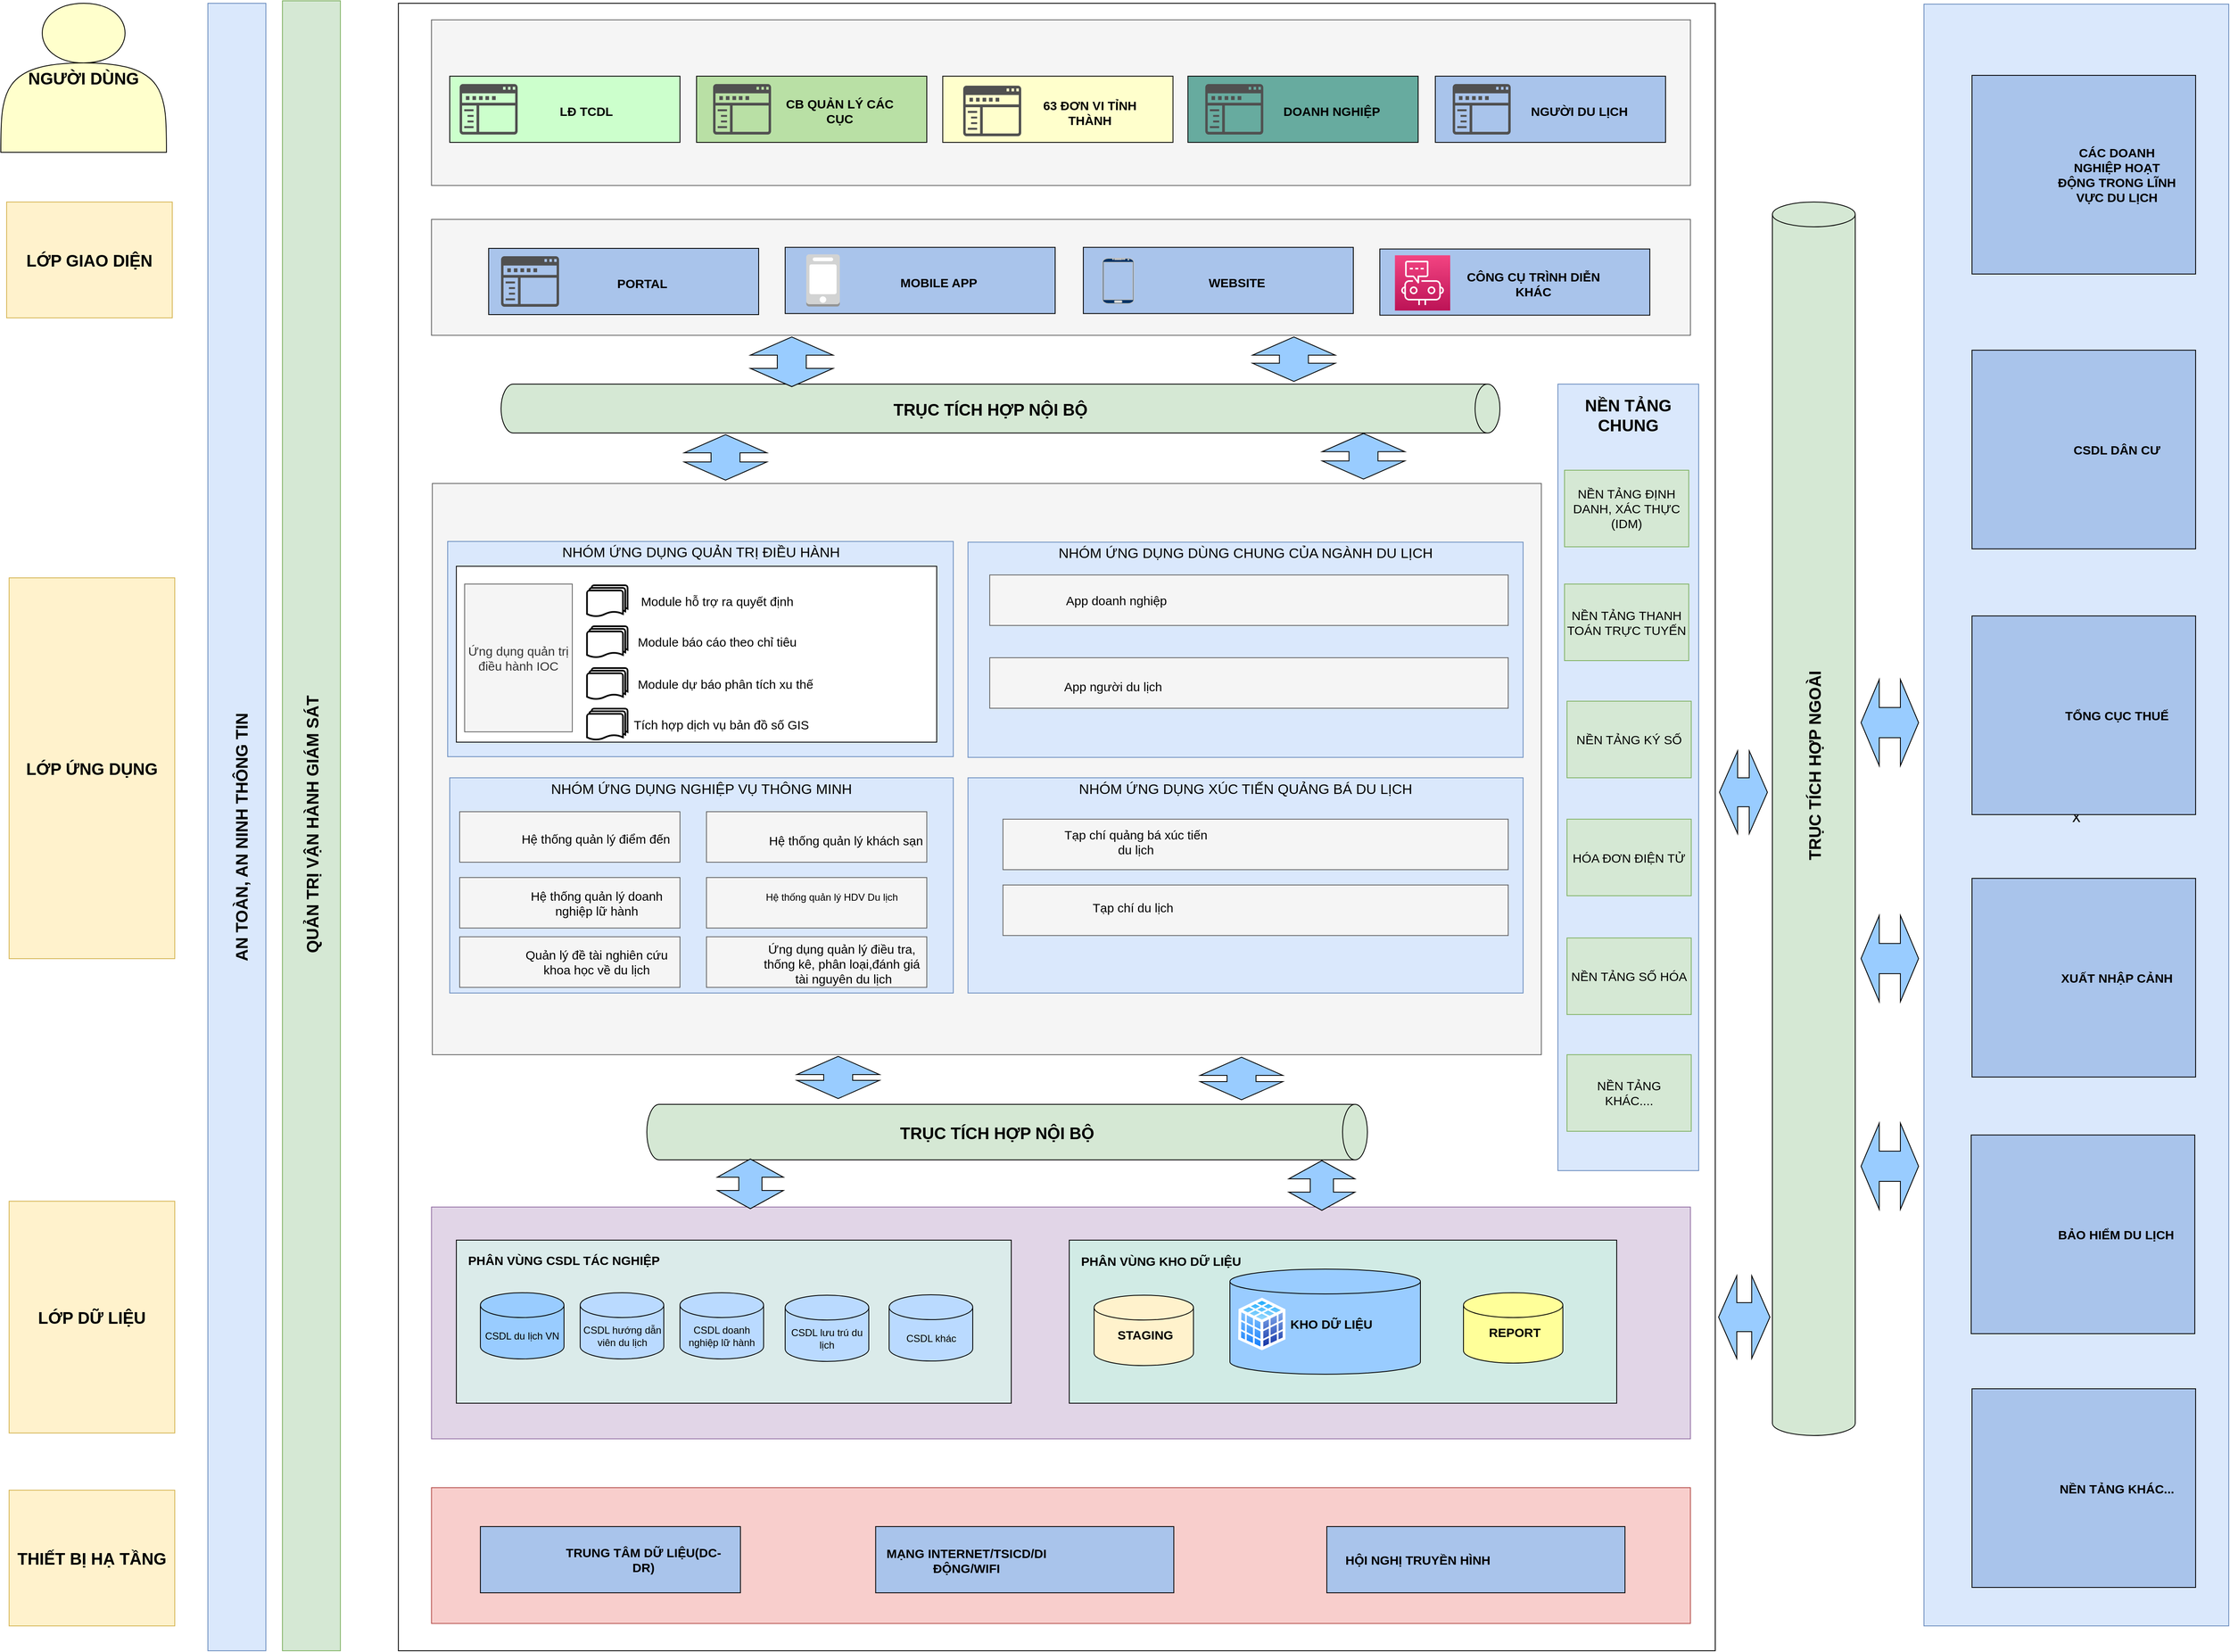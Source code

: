 <mxfile version="20.0.1" type="github">
  <diagram id="ZFM-qC4R8ZPciTshkOly" name="Page-1">
    <mxGraphModel dx="1930" dy="2180" grid="1" gridSize="10" guides="1" tooltips="1" connect="1" arrows="1" fold="1" page="1" pageScale="1" pageWidth="850" pageHeight="1100" math="0" shadow="0">
      <root>
        <mxCell id="0" />
        <mxCell id="1" parent="0" />
        <mxCell id="pVwDu6yBrwNiej8qQjBI-161" value="" style="rounded=0;whiteSpace=wrap;html=1;fillColor=none;strokeColor=#000000;" vertex="1" parent="1">
          <mxGeometry x="510" y="-640" width="1590" height="1990" as="geometry" />
        </mxCell>
        <mxCell id="pVwDu6yBrwNiej8qQjBI-162" value="" style="rounded=0;whiteSpace=wrap;html=1;fontSize=19;fillColor=#e1d5e7;strokeColor=#9673a6;" vertex="1" parent="1">
          <mxGeometry x="550" y="814" width="1520" height="280" as="geometry" />
        </mxCell>
        <mxCell id="pVwDu6yBrwNiej8qQjBI-163" value="" style="rounded=0;whiteSpace=wrap;html=1;fontSize=19;fontColor=#333333;fillColor=#f5f5f5;strokeColor=#666666;" vertex="1" parent="1">
          <mxGeometry x="551" y="-60" width="1339" height="690" as="geometry" />
        </mxCell>
        <mxCell id="pVwDu6yBrwNiej8qQjBI-164" value="&lt;b&gt;&lt;font style=&quot;font-size: 20px&quot;&gt;THIẾT BỊ HẠ TẦNG&lt;/font&gt;&lt;/b&gt;" style="rounded=0;whiteSpace=wrap;html=1;fillColor=#fff2cc;strokeColor=#d6b656;" vertex="1" parent="1">
          <mxGeometry x="40" y="1156" width="200" height="164" as="geometry" />
        </mxCell>
        <mxCell id="pVwDu6yBrwNiej8qQjBI-165" value="" style="rounded=0;whiteSpace=wrap;html=1;fontSize=19;fillColor=#f8cecc;strokeColor=#b85450;" vertex="1" parent="1">
          <mxGeometry x="550" y="1153" width="1520" height="164" as="geometry" />
        </mxCell>
        <mxCell id="pVwDu6yBrwNiej8qQjBI-166" value="" style="rounded=0;whiteSpace=wrap;html=1;fontSize=15;fontColor=#000000;fillColor=#A9C4EB;" vertex="1" parent="1">
          <mxGeometry x="609" y="1200" width="314" height="80" as="geometry" />
        </mxCell>
        <mxCell id="pVwDu6yBrwNiej8qQjBI-167" value="&lt;b&gt;TRUNG TÂM DỮ LIỆU(DC-DR)&lt;/b&gt;" style="text;html=1;strokeColor=none;fillColor=none;align=center;verticalAlign=middle;whiteSpace=wrap;rounded=0;fontSize=15;fontColor=#000000;" vertex="1" parent="1">
          <mxGeometry x="699" y="1225" width="214" height="30" as="geometry" />
        </mxCell>
        <mxCell id="pVwDu6yBrwNiej8qQjBI-168" value="" style="rounded=0;whiteSpace=wrap;html=1;fontSize=15;fontColor=#000000;fillColor=#A9C4EB;" vertex="1" parent="1">
          <mxGeometry x="1086.26" y="1200" width="360" height="80" as="geometry" />
        </mxCell>
        <mxCell id="pVwDu6yBrwNiej8qQjBI-169" value="&lt;b&gt;MẠNG INTERNET/TSICD/DI ĐỘNG/WIFI&lt;/b&gt;" style="text;html=1;strokeColor=none;fillColor=none;align=center;verticalAlign=middle;whiteSpace=wrap;rounded=0;fontSize=15;fontColor=#000000;" vertex="1" parent="1">
          <mxGeometry x="1096.26" y="1226" width="200" height="30" as="geometry" />
        </mxCell>
        <mxCell id="pVwDu6yBrwNiej8qQjBI-170" value="" style="shape=image;verticalLabelPosition=bottom;labelBackgroundColor=default;verticalAlign=top;aspect=fixed;imageAspect=0;image=https://icon-library.com/images/datacenter-icon/datacenter-icon-24.jpg;" vertex="1" parent="1">
          <mxGeometry x="622.26" y="1204.25" width="71.5" height="71.5" as="geometry" />
        </mxCell>
        <mxCell id="pVwDu6yBrwNiej8qQjBI-171" value="" style="rounded=0;whiteSpace=wrap;html=1;fontSize=15;fontColor=#000000;fillColor=#A9C4EB;" vertex="1" parent="1">
          <mxGeometry x="1631" y="1200" width="360" height="80" as="geometry" />
        </mxCell>
        <mxCell id="pVwDu6yBrwNiej8qQjBI-172" value="&lt;b&gt;HỘI NGHỊ TRUYỀN HÌNH&lt;/b&gt;" style="text;html=1;strokeColor=none;fillColor=none;align=center;verticalAlign=middle;whiteSpace=wrap;rounded=0;fontSize=15;fontColor=#000000;" vertex="1" parent="1">
          <mxGeometry x="1641" y="1225" width="200" height="30" as="geometry" />
        </mxCell>
        <mxCell id="pVwDu6yBrwNiej8qQjBI-173" value="" style="shape=image;verticalLabelPosition=bottom;labelBackgroundColor=default;verticalAlign=top;aspect=fixed;imageAspect=0;image=https://cdn.iconscout.com/icon/free/png-256/wifi-router-123-1120579.png;" vertex="1" parent="1">
          <mxGeometry x="1891" y="1203.5" width="73" height="73" as="geometry" />
        </mxCell>
        <mxCell id="pVwDu6yBrwNiej8qQjBI-174" value="" style="shape=image;verticalLabelPosition=bottom;labelBackgroundColor=default;verticalAlign=top;aspect=fixed;imageAspect=0;image=https://cdn-icons-png.flaticon.com/512/3485/3485646.png;" vertex="1" parent="1">
          <mxGeometry x="1358.26" y="1214.75" width="55.5" height="55.5" as="geometry" />
        </mxCell>
        <mxCell id="pVwDu6yBrwNiej8qQjBI-175" value="&lt;font style=&quot;font-size: 20px&quot;&gt;&lt;b&gt;LỚP DỮ LIỆU&lt;/b&gt;&lt;/font&gt;" style="rounded=0;whiteSpace=wrap;html=1;fillColor=#fff2cc;strokeColor=#d6b656;" vertex="1" parent="1">
          <mxGeometry x="40" y="807" width="200" height="280" as="geometry" />
        </mxCell>
        <mxCell id="pVwDu6yBrwNiej8qQjBI-176" value="" style="rounded=0;whiteSpace=wrap;html=1;fontSize=15;fontColor=#000000;fillColor=#DBEBEA;" vertex="1" parent="1">
          <mxGeometry x="580" y="854" width="670" height="197" as="geometry" />
        </mxCell>
        <mxCell id="pVwDu6yBrwNiej8qQjBI-177" value="&lt;b&gt;PHÂN VÙNG CSDL TÁC NGHIỆP&lt;br&gt;&lt;/b&gt;" style="text;html=1;strokeColor=none;fillColor=none;align=center;verticalAlign=middle;whiteSpace=wrap;rounded=0;fontSize=15;fontColor=#000000;" vertex="1" parent="1">
          <mxGeometry x="590" y="863" width="240" height="30" as="geometry" />
        </mxCell>
        <mxCell id="pVwDu6yBrwNiej8qQjBI-178" value="x" style="rounded=0;whiteSpace=wrap;html=1;fontSize=20;fillColor=#dae8fc;strokeColor=#6c8ebf;" vertex="1" parent="1">
          <mxGeometry x="2352" y="-639" width="368" height="1959" as="geometry" />
        </mxCell>
        <mxCell id="pVwDu6yBrwNiej8qQjBI-179" value="&lt;font style=&quot;font-size: 20px&quot;&gt;&lt;b&gt;LỚP ỨNG DỤNG&lt;br&gt;&lt;/b&gt;&lt;/font&gt;" style="rounded=0;whiteSpace=wrap;html=1;fillColor=#fff2cc;strokeColor=#d6b656;" vertex="1" parent="1">
          <mxGeometry x="40" y="54" width="200" height="460" as="geometry" />
        </mxCell>
        <mxCell id="pVwDu6yBrwNiej8qQjBI-180" value="&lt;p style=&quot;margin: 4px 0px 0px ; text-align: center ; font-size: 17px&quot;&gt;NHÓM ỨNG DỤNG QUẢN TRỊ ĐIỀU HÀNH&lt;/p&gt;" style="verticalAlign=top;align=left;overflow=fill;fontSize=12;fontFamily=Helvetica;html=1;fillColor=#dae8fc;strokeColor=#6c8ebf;" vertex="1" parent="1">
          <mxGeometry x="569.5" y="10" width="610.5" height="260" as="geometry" />
        </mxCell>
        <mxCell id="pVwDu6yBrwNiej8qQjBI-181" value="" style="rounded=0;whiteSpace=wrap;html=1;fontSize=19;fontColor=#333333;fillColor=#f5f5f5;strokeColor=#666666;" vertex="1" parent="1">
          <mxGeometry x="550" y="-379" width="1520" height="140" as="geometry" />
        </mxCell>
        <mxCell id="pVwDu6yBrwNiej8qQjBI-182" value="&lt;font style=&quot;font-size: 20px&quot;&gt;&lt;b&gt;LỚP GIAO DIỆN&lt;br&gt;&lt;/b&gt;&lt;/font&gt;" style="rounded=0;whiteSpace=wrap;html=1;fillColor=#fff2cc;strokeColor=#d6b656;" vertex="1" parent="1">
          <mxGeometry x="37" y="-400" width="200" height="140" as="geometry" />
        </mxCell>
        <mxCell id="pVwDu6yBrwNiej8qQjBI-183" value="" style="rounded=0;whiteSpace=wrap;html=1;fontSize=15;fontColor=#000000;fillColor=#A9C4EB;" vertex="1" parent="1">
          <mxGeometry x="619" y="-344" width="326" height="80" as="geometry" />
        </mxCell>
        <mxCell id="pVwDu6yBrwNiej8qQjBI-184" value="PORTAL" style="text;html=1;strokeColor=none;fillColor=none;align=center;verticalAlign=middle;whiteSpace=wrap;rounded=0;fontSize=15;fontColor=#000000;fontStyle=1" vertex="1" parent="1">
          <mxGeometry x="704" y="-317" width="201" height="30" as="geometry" />
        </mxCell>
        <mxCell id="pVwDu6yBrwNiej8qQjBI-185" style="edgeStyle=orthogonalEdgeStyle;rounded=0;orthogonalLoop=1;jettySize=auto;html=1;exitX=0.75;exitY=1;exitDx=0;exitDy=0;entryX=0.7;entryY=0.808;entryDx=0;entryDy=0;entryPerimeter=0;fontSize=20;" edge="1" parent="1">
          <mxGeometry relative="1" as="geometry">
            <mxPoint x="1600.02" y="-288.25" as="sourcePoint" />
            <mxPoint x="1589.97" y="-294.01" as="targetPoint" />
          </mxGeometry>
        </mxCell>
        <mxCell id="pVwDu6yBrwNiej8qQjBI-186" value="" style="rounded=0;whiteSpace=wrap;html=1;fontSize=15;fontColor=#000000;fillColor=#A9C4EB;" vertex="1" parent="1">
          <mxGeometry x="977" y="-345.25" width="326" height="80" as="geometry" />
        </mxCell>
        <mxCell id="pVwDu6yBrwNiej8qQjBI-187" value="MOBILE APP" style="text;html=1;strokeColor=none;fillColor=none;align=center;verticalAlign=middle;whiteSpace=wrap;rounded=0;fontSize=15;fontColor=#000000;fontStyle=1" vertex="1" parent="1">
          <mxGeometry x="1062" y="-318.25" width="201" height="30" as="geometry" />
        </mxCell>
        <mxCell id="pVwDu6yBrwNiej8qQjBI-188" value="" style="rounded=0;whiteSpace=wrap;html=1;fontSize=15;fontColor=#000000;fillColor=#A9C4EB;" vertex="1" parent="1">
          <mxGeometry x="1337" y="-345.25" width="326" height="80" as="geometry" />
        </mxCell>
        <mxCell id="pVwDu6yBrwNiej8qQjBI-189" value="WEBSITE" style="text;html=1;strokeColor=none;fillColor=none;align=center;verticalAlign=middle;whiteSpace=wrap;rounded=0;fontSize=15;fontColor=#000000;fontStyle=1" vertex="1" parent="1">
          <mxGeometry x="1422" y="-318.25" width="201" height="30" as="geometry" />
        </mxCell>
        <mxCell id="pVwDu6yBrwNiej8qQjBI-190" value="" style="rounded=0;whiteSpace=wrap;html=1;fontSize=15;fontColor=#000000;fillColor=#A9C4EB;" vertex="1" parent="1">
          <mxGeometry x="1695" y="-343.25" width="326" height="80" as="geometry" />
        </mxCell>
        <mxCell id="pVwDu6yBrwNiej8qQjBI-191" value="CÔNG CỤ TRÌNH DIỄN KHÁC" style="text;html=1;strokeColor=none;fillColor=none;align=center;verticalAlign=middle;whiteSpace=wrap;rounded=0;fontSize=15;fontColor=#000000;fontStyle=1" vertex="1" parent="1">
          <mxGeometry x="1780" y="-316.25" width="201" height="30" as="geometry" />
        </mxCell>
        <mxCell id="pVwDu6yBrwNiej8qQjBI-192" value="" style="outlineConnect=0;dashed=0;verticalLabelPosition=bottom;verticalAlign=top;align=center;html=1;shape=mxgraph.aws3.mobile_client;fillColor=#D2D3D3;gradientColor=none;fontSize=20;" vertex="1" parent="1">
          <mxGeometry x="1002.5" y="-336.75" width="40.5" height="63" as="geometry" />
        </mxCell>
        <mxCell id="pVwDu6yBrwNiej8qQjBI-193" value="" style="verticalLabelPosition=bottom;verticalAlign=top;html=1;shadow=0;dashed=0;strokeWidth=1;shape=mxgraph.android.phone2;strokeColor=#c0c0c0;fontSize=20;fillColor=#003366;" vertex="1" parent="1">
          <mxGeometry x="1360.27" y="-332" width="37.73" height="54.75" as="geometry" />
        </mxCell>
        <mxCell id="pVwDu6yBrwNiej8qQjBI-194" value="" style="sketch=0;points=[[0,0,0],[0.25,0,0],[0.5,0,0],[0.75,0,0],[1,0,0],[0,1,0],[0.25,1,0],[0.5,1,0],[0.75,1,0],[1,1,0],[0,0.25,0],[0,0.5,0],[0,0.75,0],[1,0.25,0],[1,0.5,0],[1,0.75,0]];points=[[0,0,0],[0.25,0,0],[0.5,0,0],[0.75,0,0],[1,0,0],[0,1,0],[0.25,1,0],[0.5,1,0],[0.75,1,0],[1,1,0],[0,0.25,0],[0,0.5,0],[0,0.75,0],[1,0.25,0],[1,0.5,0],[1,0.75,0]];outlineConnect=0;fontColor=#232F3E;gradientColor=#F34482;gradientDirection=north;fillColor=#BC1356;strokeColor=#ffffff;dashed=0;verticalLabelPosition=bottom;verticalAlign=top;align=center;html=1;fontSize=12;fontStyle=0;aspect=fixed;shape=mxgraph.aws4.resourceIcon;resIcon=mxgraph.aws4.chatbot;" vertex="1" parent="1">
          <mxGeometry x="1713.25" y="-335.62" width="66.75" height="66.75" as="geometry" />
        </mxCell>
        <mxCell id="pVwDu6yBrwNiej8qQjBI-195" value="" style="sketch=0;pointerEvents=1;shadow=0;dashed=0;html=1;strokeColor=none;labelPosition=center;verticalLabelPosition=bottom;verticalAlign=top;align=center;fillColor=#505050;shape=mxgraph.mscae.intune.company_portal;fontSize=20;" vertex="1" parent="1">
          <mxGeometry x="634" y="-334.5" width="70" height="61" as="geometry" />
        </mxCell>
        <mxCell id="pVwDu6yBrwNiej8qQjBI-196" value="" style="rounded=0;whiteSpace=wrap;html=1;fontSize=19;fontColor=#333333;fillColor=#f5f5f5;strokeColor=#666666;" vertex="1" parent="1">
          <mxGeometry x="550" y="-620" width="1520" height="200" as="geometry" />
        </mxCell>
        <mxCell id="pVwDu6yBrwNiej8qQjBI-197" value="&lt;b style=&quot;font-size: 20px&quot;&gt;&lt;font style=&quot;font-size: 20px&quot;&gt;NGƯỜI DÙNG&lt;/font&gt;&lt;font style=&quot;font-size: 20px&quot;&gt;&lt;br&gt;&lt;/font&gt;&lt;/b&gt;" style="shape=actor;whiteSpace=wrap;html=1;fontFamily=Helvetica;fontSize=12;fontColor=default;align=center;strokeColor=default;fillColor=#FFFFCC;" vertex="1" parent="1">
          <mxGeometry x="30" y="-640" width="200" height="180" as="geometry" />
        </mxCell>
        <mxCell id="pVwDu6yBrwNiej8qQjBI-198" value="" style="rounded=0;whiteSpace=wrap;html=1;fontSize=15;fontColor=#000000;fillColor=#CCFFCC;" vertex="1" parent="1">
          <mxGeometry x="572" y="-552" width="278" height="80" as="geometry" />
        </mxCell>
        <mxCell id="pVwDu6yBrwNiej8qQjBI-199" value="" style="rounded=0;whiteSpace=wrap;html=1;fontSize=15;fontColor=#000000;fillColor=#B9E0A5;" vertex="1" parent="1">
          <mxGeometry x="870" y="-552" width="278" height="80" as="geometry" />
        </mxCell>
        <mxCell id="pVwDu6yBrwNiej8qQjBI-200" value="" style="rounded=0;whiteSpace=wrap;html=1;fontSize=15;fontColor=#000000;fillColor=#FFFFCC;" vertex="1" parent="1">
          <mxGeometry x="1167.27" y="-552" width="278" height="80" as="geometry" />
        </mxCell>
        <mxCell id="pVwDu6yBrwNiej8qQjBI-201" value="" style="rounded=0;whiteSpace=wrap;html=1;fontSize=15;fontColor=#000000;fillColor=#67AB9F;" vertex="1" parent="1">
          <mxGeometry x="1463.27" y="-552" width="278" height="80" as="geometry" />
        </mxCell>
        <mxCell id="pVwDu6yBrwNiej8qQjBI-202" value="" style="rounded=0;whiteSpace=wrap;html=1;fontSize=15;fontColor=#000000;fillColor=#A9C4EB;" vertex="1" parent="1">
          <mxGeometry x="1762" y="-552" width="278" height="80" as="geometry" />
        </mxCell>
        <mxCell id="pVwDu6yBrwNiej8qQjBI-203" value="LĐ TCDL" style="text;html=1;strokeColor=none;fillColor=none;align=center;verticalAlign=middle;whiteSpace=wrap;rounded=0;fontSize=15;fontColor=#000000;fontStyle=1" vertex="1" parent="1">
          <mxGeometry x="654" y="-525" width="166" height="30" as="geometry" />
        </mxCell>
        <mxCell id="pVwDu6yBrwNiej8qQjBI-204" value="" style="sketch=0;pointerEvents=1;shadow=0;dashed=0;html=1;strokeColor=none;labelPosition=center;verticalLabelPosition=bottom;verticalAlign=top;align=center;fillColor=#505050;shape=mxgraph.mscae.intune.company_portal;fontSize=20;" vertex="1" parent="1">
          <mxGeometry x="584" y="-542.5" width="70" height="61" as="geometry" />
        </mxCell>
        <mxCell id="pVwDu6yBrwNiej8qQjBI-205" value="CB QUẢN LÝ CÁC CỤC" style="text;html=1;strokeColor=none;fillColor=none;align=center;verticalAlign=middle;whiteSpace=wrap;rounded=0;fontSize=15;fontColor=#000000;fontStyle=1" vertex="1" parent="1">
          <mxGeometry x="960" y="-525" width="166" height="30" as="geometry" />
        </mxCell>
        <mxCell id="pVwDu6yBrwNiej8qQjBI-206" value="" style="sketch=0;pointerEvents=1;shadow=0;dashed=0;html=1;strokeColor=none;labelPosition=center;verticalLabelPosition=bottom;verticalAlign=top;align=center;fillColor=#505050;shape=mxgraph.mscae.intune.company_portal;fontSize=20;" vertex="1" parent="1">
          <mxGeometry x="890" y="-542.5" width="70" height="61" as="geometry" />
        </mxCell>
        <mxCell id="pVwDu6yBrwNiej8qQjBI-207" value="63 ĐƠN VI TỈNH THÀNH" style="text;html=1;strokeColor=none;fillColor=none;align=center;verticalAlign=middle;whiteSpace=wrap;rounded=0;fontSize=15;fontColor=#000000;fontStyle=1" vertex="1" parent="1">
          <mxGeometry x="1262" y="-523" width="166" height="30" as="geometry" />
        </mxCell>
        <mxCell id="pVwDu6yBrwNiej8qQjBI-208" value="" style="sketch=0;pointerEvents=1;shadow=0;dashed=0;html=1;strokeColor=none;labelPosition=center;verticalLabelPosition=bottom;verticalAlign=top;align=center;fillColor=#505050;shape=mxgraph.mscae.intune.company_portal;fontSize=20;" vertex="1" parent="1">
          <mxGeometry x="1192" y="-540.5" width="70" height="61" as="geometry" />
        </mxCell>
        <mxCell id="pVwDu6yBrwNiej8qQjBI-209" value="DOANH NGHIỆP" style="text;html=1;strokeColor=none;fillColor=none;align=center;verticalAlign=middle;whiteSpace=wrap;rounded=0;fontSize=15;fontColor=#000000;fontStyle=1" vertex="1" parent="1">
          <mxGeometry x="1554.27" y="-525" width="166" height="30" as="geometry" />
        </mxCell>
        <mxCell id="pVwDu6yBrwNiej8qQjBI-210" value="" style="sketch=0;pointerEvents=1;shadow=0;dashed=0;html=1;strokeColor=none;labelPosition=center;verticalLabelPosition=bottom;verticalAlign=top;align=center;fillColor=#505050;shape=mxgraph.mscae.intune.company_portal;fontSize=20;" vertex="1" parent="1">
          <mxGeometry x="1484.27" y="-542.5" width="70" height="61" as="geometry" />
        </mxCell>
        <mxCell id="pVwDu6yBrwNiej8qQjBI-211" value="NGƯỜI DU LỊCH" style="text;html=1;strokeColor=none;fillColor=none;align=center;verticalAlign=middle;whiteSpace=wrap;rounded=0;fontSize=15;fontColor=#000000;fontStyle=1" vertex="1" parent="1">
          <mxGeometry x="1853" y="-525" width="166" height="30" as="geometry" />
        </mxCell>
        <mxCell id="pVwDu6yBrwNiej8qQjBI-212" value="" style="sketch=0;pointerEvents=1;shadow=0;dashed=0;html=1;strokeColor=none;labelPosition=center;verticalLabelPosition=bottom;verticalAlign=top;align=center;fillColor=#505050;shape=mxgraph.mscae.intune.company_portal;fontSize=20;" vertex="1" parent="1">
          <mxGeometry x="1783" y="-542.5" width="70" height="61" as="geometry" />
        </mxCell>
        <mxCell id="pVwDu6yBrwNiej8qQjBI-213" value="" style="shape=cylinder3;whiteSpace=wrap;html=1;boundedLbl=1;backgroundOutline=1;size=15;fontSize=20;fillColor=#D5E8D4;" vertex="1" parent="1">
          <mxGeometry x="2169" y="-400" width="100" height="1490" as="geometry" />
        </mxCell>
        <mxCell id="pVwDu6yBrwNiej8qQjBI-214" value="TRỤC TÍCH HỢP NGOÀI" style="text;html=1;strokeColor=none;fillColor=none;align=center;verticalAlign=middle;whiteSpace=wrap;rounded=0;fontSize=20;rotation=-90;fontStyle=1" vertex="1" parent="1">
          <mxGeometry x="1869" y="265.5" width="700" height="30" as="geometry" />
        </mxCell>
        <mxCell id="pVwDu6yBrwNiej8qQjBI-215" value="" style="rounded=0;whiteSpace=wrap;html=1;fontSize=15;fontColor=#000000;fillColor=#A9C4EB;" vertex="1" parent="1">
          <mxGeometry x="2410" y="-553" width="270" height="240" as="geometry" />
        </mxCell>
        <mxCell id="pVwDu6yBrwNiej8qQjBI-216" value="" style="shape=image;verticalLabelPosition=bottom;labelBackgroundColor=default;verticalAlign=top;aspect=fixed;imageAspect=0;image=https://www.pngkey.com/png/full/231-2317122_delete-database-icon-database.png;" vertex="1" parent="1">
          <mxGeometry x="2440" y="-458" width="56.53" height="50" as="geometry" />
        </mxCell>
        <mxCell id="pVwDu6yBrwNiej8qQjBI-217" value="CÁC DOANH NGHIỆP HOẠT ĐỘNG TRONG LĨNH VỰC DU LỊCH" style="text;html=1;strokeColor=none;fillColor=none;align=center;verticalAlign=middle;whiteSpace=wrap;rounded=0;fontSize=15;fontColor=#000000;fontStyle=1" vertex="1" parent="1">
          <mxGeometry x="2510" y="-553" width="150" height="240" as="geometry" />
        </mxCell>
        <mxCell id="pVwDu6yBrwNiej8qQjBI-218" value="" style="rounded=0;whiteSpace=wrap;html=1;fontSize=15;fontColor=#000000;fillColor=#A9C4EB;" vertex="1" parent="1">
          <mxGeometry x="2410" y="-221" width="270" height="240" as="geometry" />
        </mxCell>
        <mxCell id="pVwDu6yBrwNiej8qQjBI-219" value="" style="shape=image;verticalLabelPosition=bottom;labelBackgroundColor=default;verticalAlign=top;aspect=fixed;imageAspect=0;image=https://www.pngkey.com/png/full/231-2317122_delete-database-icon-database.png;" vertex="1" parent="1">
          <mxGeometry x="2440" y="-126" width="56.53" height="50" as="geometry" />
        </mxCell>
        <mxCell id="pVwDu6yBrwNiej8qQjBI-220" value="CSDL DÂN CƯ" style="text;html=1;strokeColor=none;fillColor=none;align=center;verticalAlign=middle;whiteSpace=wrap;rounded=0;fontSize=15;fontColor=#000000;fontStyle=1" vertex="1" parent="1">
          <mxGeometry x="2510" y="-221" width="150" height="240" as="geometry" />
        </mxCell>
        <mxCell id="pVwDu6yBrwNiej8qQjBI-221" value="" style="rounded=0;whiteSpace=wrap;html=1;fontSize=15;fontColor=#000000;fillColor=#A9C4EB;" vertex="1" parent="1">
          <mxGeometry x="2410" y="100" width="270" height="240" as="geometry" />
        </mxCell>
        <mxCell id="pVwDu6yBrwNiej8qQjBI-222" value="" style="shape=image;verticalLabelPosition=bottom;labelBackgroundColor=default;verticalAlign=top;aspect=fixed;imageAspect=0;image=https://www.pngkey.com/png/full/231-2317122_delete-database-icon-database.png;" vertex="1" parent="1">
          <mxGeometry x="2440" y="195" width="56.53" height="50" as="geometry" />
        </mxCell>
        <mxCell id="pVwDu6yBrwNiej8qQjBI-223" value="TỔNG CỤC THUẾ" style="text;html=1;strokeColor=none;fillColor=none;align=center;verticalAlign=middle;whiteSpace=wrap;rounded=0;fontSize=15;fontColor=#000000;fontStyle=1" vertex="1" parent="1">
          <mxGeometry x="2510" y="100" width="150" height="240" as="geometry" />
        </mxCell>
        <mxCell id="pVwDu6yBrwNiej8qQjBI-224" value="" style="rounded=0;whiteSpace=wrap;html=1;fontSize=15;fontColor=#000000;fillColor=#A9C4EB;" vertex="1" parent="1">
          <mxGeometry x="2410" y="417" width="270" height="240" as="geometry" />
        </mxCell>
        <mxCell id="pVwDu6yBrwNiej8qQjBI-225" value="" style="shape=image;verticalLabelPosition=bottom;labelBackgroundColor=default;verticalAlign=top;aspect=fixed;imageAspect=0;image=https://www.pngkey.com/png/full/231-2317122_delete-database-icon-database.png;" vertex="1" parent="1">
          <mxGeometry x="2440" y="512" width="56.53" height="50" as="geometry" />
        </mxCell>
        <mxCell id="pVwDu6yBrwNiej8qQjBI-226" value="XUẤT NHẬP CẢNH" style="text;html=1;strokeColor=none;fillColor=none;align=center;verticalAlign=middle;whiteSpace=wrap;rounded=0;fontSize=15;fontColor=#000000;fontStyle=1" vertex="1" parent="1">
          <mxGeometry x="2510" y="417" width="150" height="240" as="geometry" />
        </mxCell>
        <mxCell id="pVwDu6yBrwNiej8qQjBI-227" value="" style="rounded=0;whiteSpace=wrap;html=1;fontSize=15;fontColor=#000000;fillColor=#A9C4EB;" vertex="1" parent="1">
          <mxGeometry x="2409" y="727" width="270" height="240" as="geometry" />
        </mxCell>
        <mxCell id="pVwDu6yBrwNiej8qQjBI-228" value="" style="shape=image;verticalLabelPosition=bottom;labelBackgroundColor=default;verticalAlign=top;aspect=fixed;imageAspect=0;image=https://www.pngkey.com/png/full/231-2317122_delete-database-icon-database.png;" vertex="1" parent="1">
          <mxGeometry x="2439" y="822" width="56.53" height="50" as="geometry" />
        </mxCell>
        <mxCell id="pVwDu6yBrwNiej8qQjBI-229" value="BẢO HIỂM DU LỊCH" style="text;html=1;strokeColor=none;fillColor=none;align=center;verticalAlign=middle;whiteSpace=wrap;rounded=0;fontSize=15;fontColor=#000000;fontStyle=1" vertex="1" parent="1">
          <mxGeometry x="2509" y="727" width="150" height="240" as="geometry" />
        </mxCell>
        <mxCell id="pVwDu6yBrwNiej8qQjBI-230" value="" style="rounded=0;whiteSpace=wrap;html=1;fontSize=15;fontColor=#000000;fillColor=#A9C4EB;" vertex="1" parent="1">
          <mxGeometry x="2410" y="1033.5" width="270" height="240" as="geometry" />
        </mxCell>
        <mxCell id="pVwDu6yBrwNiej8qQjBI-231" value="" style="shape=image;verticalLabelPosition=bottom;labelBackgroundColor=default;verticalAlign=top;aspect=fixed;imageAspect=0;image=https://www.pngkey.com/png/full/231-2317122_delete-database-icon-database.png;" vertex="1" parent="1">
          <mxGeometry x="2440" y="1128.5" width="56.53" height="50" as="geometry" />
        </mxCell>
        <mxCell id="pVwDu6yBrwNiej8qQjBI-232" value="NỀN TẢNG KHÁC..." style="text;html=1;strokeColor=none;fillColor=none;align=center;verticalAlign=middle;whiteSpace=wrap;rounded=0;fontSize=15;fontColor=#000000;fontStyle=1" vertex="1" parent="1">
          <mxGeometry x="2510" y="1033.5" width="150" height="240" as="geometry" />
        </mxCell>
        <mxCell id="pVwDu6yBrwNiej8qQjBI-233" value="" style="rounded=0;whiteSpace=wrap;html=1;fontSize=20;fillColor=#dae8fc;strokeColor=#6c8ebf;" vertex="1" parent="1">
          <mxGeometry x="280" y="-640" width="70" height="1990" as="geometry" />
        </mxCell>
        <mxCell id="pVwDu6yBrwNiej8qQjBI-234" value="" style="rounded=0;whiteSpace=wrap;html=1;fontSize=20;fillColor=#dae8fc;strokeColor=#6c8ebf;" vertex="1" parent="1">
          <mxGeometry x="1910" y="-180" width="170" height="950" as="geometry" />
        </mxCell>
        <mxCell id="pVwDu6yBrwNiej8qQjBI-235" value="" style="rounded=0;whiteSpace=wrap;html=1;fontSize=20;fillColor=#d5e8d4;strokeColor=#82b366;" vertex="1" parent="1">
          <mxGeometry x="370" y="-643" width="70" height="1993" as="geometry" />
        </mxCell>
        <mxCell id="pVwDu6yBrwNiej8qQjBI-236" value="AN TOÀN, AN NINH THÔNG TIN" style="text;html=1;strokeColor=none;fillColor=none;align=center;verticalAlign=middle;whiteSpace=wrap;rounded=0;fontSize=20;rotation=-90;fontStyle=1" vertex="1" parent="1">
          <mxGeometry x="-30" y="352" width="700" height="30" as="geometry" />
        </mxCell>
        <mxCell id="pVwDu6yBrwNiej8qQjBI-237" value="NỀN TẢNG &lt;br&gt;CHUNG" style="text;html=1;strokeColor=none;fillColor=none;align=center;verticalAlign=middle;whiteSpace=wrap;rounded=0;fontSize=20;rotation=0;fontStyle=1" vertex="1" parent="1">
          <mxGeometry x="1920" y="-180" width="150" height="73.5" as="geometry" />
        </mxCell>
        <mxCell id="pVwDu6yBrwNiej8qQjBI-238" value="QUẢN TRỊ VẬN HÀNH GIÁM SÁT" style="text;html=1;strokeColor=none;fillColor=none;align=center;verticalAlign=middle;whiteSpace=wrap;rounded=0;fontSize=20;rotation=-90;fontStyle=1" vertex="1" parent="1">
          <mxGeometry x="55" y="336.5" width="700" height="30" as="geometry" />
        </mxCell>
        <mxCell id="pVwDu6yBrwNiej8qQjBI-239" value="&lt;b&gt;TRỤC TÍCH HỢP NỘI BỘ&lt;/b&gt;" style="shape=cylinder3;whiteSpace=wrap;html=1;boundedLbl=1;backgroundOutline=1;size=15;fontSize=20;fillColor=#D5E8D4;direction=south;" vertex="1" parent="1">
          <mxGeometry x="810" y="690" width="870" height="67" as="geometry" />
        </mxCell>
        <mxCell id="pVwDu6yBrwNiej8qQjBI-240" value="&lt;b&gt;TRỤC TÍCH HỢP NỘI BỘ&lt;/b&gt;" style="shape=cylinder3;whiteSpace=wrap;html=1;boundedLbl=1;backgroundOutline=1;size=15;fontSize=20;fillColor=#D5E8D4;direction=south;" vertex="1" parent="1">
          <mxGeometry x="634" y="-180" width="1206" height="59" as="geometry" />
        </mxCell>
        <mxCell id="pVwDu6yBrwNiej8qQjBI-241" value="" style="rounded=0;whiteSpace=wrap;html=1;fontSize=15;fontColor=#000000;fillColor=#D1EBE5;" vertex="1" parent="1">
          <mxGeometry x="1320" y="854" width="661" height="197" as="geometry" />
        </mxCell>
        <mxCell id="pVwDu6yBrwNiej8qQjBI-242" value="&lt;b&gt;PHÂN VÙNG KHO DỮ LIỆU&lt;br&gt;&lt;/b&gt;" style="text;html=1;strokeColor=none;fillColor=none;align=center;verticalAlign=middle;whiteSpace=wrap;rounded=0;fontSize=15;fontColor=#000000;" vertex="1" parent="1">
          <mxGeometry x="1331" y="864" width="200" height="30" as="geometry" />
        </mxCell>
        <mxCell id="pVwDu6yBrwNiej8qQjBI-243" value="" style="shape=cylinder3;whiteSpace=wrap;html=1;boundedLbl=1;backgroundOutline=1;size=15;fillColor=#FFF2CC;" vertex="1" parent="1">
          <mxGeometry x="1350" y="920.5" width="120" height="85" as="geometry" />
        </mxCell>
        <mxCell id="pVwDu6yBrwNiej8qQjBI-244" value="&lt;b&gt;STAGING&lt;br&gt;&lt;/b&gt;" style="text;html=1;strokeColor=none;fillColor=none;align=center;verticalAlign=middle;whiteSpace=wrap;rounded=0;fontSize=15;fontColor=#000000;" vertex="1" parent="1">
          <mxGeometry x="1349" y="953" width="126" height="30" as="geometry" />
        </mxCell>
        <mxCell id="pVwDu6yBrwNiej8qQjBI-245" value="" style="shape=cylinder3;whiteSpace=wrap;html=1;boundedLbl=1;backgroundOutline=1;size=15;fillColor=#99CCFF;" vertex="1" parent="1">
          <mxGeometry x="1514" y="889" width="230" height="127" as="geometry" />
        </mxCell>
        <mxCell id="pVwDu6yBrwNiej8qQjBI-246" value="KHO DỮ LIỆU" style="text;html=1;strokeColor=none;fillColor=none;align=left;verticalAlign=middle;whiteSpace=wrap;rounded=0;fontSize=15;fontColor=#000000;fontStyle=1" vertex="1" parent="1">
          <mxGeometry x="1585" y="925.5" width="145" height="58.5" as="geometry" />
        </mxCell>
        <mxCell id="pVwDu6yBrwNiej8qQjBI-247" value="" style="aspect=fixed;perimeter=ellipsePerimeter;html=1;align=center;shadow=0;dashed=0;spacingTop=3;image;image=img/lib/active_directory/database_cube.svg;fontSize=20;fillColor=#67AB9F;" vertex="1" parent="1">
          <mxGeometry x="1524" y="923.5" width="57.15" height="63.5" as="geometry" />
        </mxCell>
        <mxCell id="pVwDu6yBrwNiej8qQjBI-248" value="" style="shape=cylinder3;whiteSpace=wrap;html=1;boundedLbl=1;backgroundOutline=1;size=15;fillColor=#FFFF99;" vertex="1" parent="1">
          <mxGeometry x="1796" y="917.5" width="120" height="85" as="geometry" />
        </mxCell>
        <mxCell id="pVwDu6yBrwNiej8qQjBI-249" value="&lt;b&gt;REPORT&lt;br&gt;&lt;/b&gt;" style="text;html=1;strokeColor=none;fillColor=none;align=center;verticalAlign=middle;whiteSpace=wrap;rounded=0;fontSize=15;fontColor=#000000;" vertex="1" parent="1">
          <mxGeometry x="1795" y="950" width="126" height="30" as="geometry" />
        </mxCell>
        <mxCell id="pVwDu6yBrwNiej8qQjBI-250" value="CSDL du lịch VN" style="shape=cylinder3;whiteSpace=wrap;html=1;boundedLbl=1;backgroundOutline=1;size=15;fillColor=#99CCFF;" vertex="1" parent="1">
          <mxGeometry x="609" y="917.5" width="101" height="80" as="geometry" />
        </mxCell>
        <mxCell id="pVwDu6yBrwNiej8qQjBI-251" value="CSDL hướng dẫn viên du lịch" style="shape=cylinder3;whiteSpace=wrap;html=1;boundedLbl=1;backgroundOutline=1;size=15;fillColor=#BADAFF;" vertex="1" parent="1">
          <mxGeometry x="729.5" y="917.5" width="101" height="80" as="geometry" />
        </mxCell>
        <mxCell id="pVwDu6yBrwNiej8qQjBI-252" value="CSDL doanh nghiệp lữ hành" style="shape=cylinder3;whiteSpace=wrap;html=1;boundedLbl=1;backgroundOutline=1;size=15;fillColor=#BADAFF;" vertex="1" parent="1">
          <mxGeometry x="850" y="917.5" width="101" height="80" as="geometry" />
        </mxCell>
        <mxCell id="pVwDu6yBrwNiej8qQjBI-253" value="CSDL lưu trú du lịch" style="shape=cylinder3;whiteSpace=wrap;html=1;boundedLbl=1;backgroundOutline=1;size=15;fillColor=#BADAFF;" vertex="1" parent="1">
          <mxGeometry x="977" y="920.5" width="101" height="80" as="geometry" />
        </mxCell>
        <mxCell id="pVwDu6yBrwNiej8qQjBI-254" value="CSDL khác" style="shape=cylinder3;whiteSpace=wrap;html=1;boundedLbl=1;backgroundOutline=1;size=15;fillColor=#BADAFF;" vertex="1" parent="1">
          <mxGeometry x="1102.5" y="920" width="101" height="80" as="geometry" />
        </mxCell>
        <mxCell id="pVwDu6yBrwNiej8qQjBI-255" value="" style="html=1;shadow=0;dashed=0;align=center;verticalAlign=middle;shape=mxgraph.arrows2.twoWayArrow;dy=0.65;dx=22;fillColor=#99CCFF;rotation=90;" vertex="1" parent="1">
          <mxGeometry x="905" y="746" width="60" height="80" as="geometry" />
        </mxCell>
        <mxCell id="pVwDu6yBrwNiej8qQjBI-256" value="" style="html=1;shadow=0;dashed=0;align=center;verticalAlign=middle;shape=mxgraph.arrows2.twoWayArrow;dy=0.65;dx=22;fillColor=#99CCFF;rotation=90;" vertex="1" parent="1">
          <mxGeometry x="1595" y="748" width="60" height="80" as="geometry" />
        </mxCell>
        <mxCell id="pVwDu6yBrwNiej8qQjBI-257" value="" style="html=1;shadow=0;dashed=0;align=center;verticalAlign=middle;shape=mxgraph.arrows2.twoWayArrow;dy=0.65;dx=22;fillColor=#99CCFF;rotation=90;" vertex="1" parent="1">
          <mxGeometry x="1015.5" y="607.5" width="51" height="100" as="geometry" />
        </mxCell>
        <mxCell id="pVwDu6yBrwNiej8qQjBI-258" value="" style="html=1;shadow=0;dashed=0;align=center;verticalAlign=middle;shape=mxgraph.arrows2.twoWayArrow;dy=0.65;dx=22;fillColor=#99CCFF;rotation=90;" vertex="1" parent="1">
          <mxGeometry x="1502.25" y="608.75" width="51.5" height="100" as="geometry" />
        </mxCell>
        <mxCell id="pVwDu6yBrwNiej8qQjBI-259" value="" style="html=1;shadow=0;dashed=0;align=center;verticalAlign=middle;shape=mxgraph.arrows2.twoWayArrow;dy=0.65;dx=22;fillColor=#99CCFF;rotation=90;" vertex="1" parent="1">
          <mxGeometry x="877.5" y="-141.5" width="55" height="100" as="geometry" />
        </mxCell>
        <mxCell id="pVwDu6yBrwNiej8qQjBI-260" value="" style="html=1;shadow=0;dashed=0;align=center;verticalAlign=middle;shape=mxgraph.arrows2.twoWayArrow;dy=0.65;dx=22;fillColor=#99CCFF;rotation=90;" vertex="1" parent="1">
          <mxGeometry x="1647.7" y="-142.83" width="55.13" height="100" as="geometry" />
        </mxCell>
        <mxCell id="pVwDu6yBrwNiej8qQjBI-261" value="" style="html=1;shadow=0;dashed=0;align=center;verticalAlign=middle;shape=mxgraph.arrows2.twoWayArrow;dy=0.65;dx=22;fillColor=#99CCFF;rotation=90;" vertex="1" parent="1">
          <mxGeometry x="954.97" y="-256.99" width="60.02" height="100" as="geometry" />
        </mxCell>
        <mxCell id="pVwDu6yBrwNiej8qQjBI-262" value="" style="html=1;shadow=0;dashed=0;align=center;verticalAlign=middle;shape=mxgraph.arrows2.twoWayArrow;dy=0.65;dx=22;fillColor=#99CCFF;rotation=90;" vertex="1" parent="1">
          <mxGeometry x="1564.38" y="-260.12" width="53.75" height="100" as="geometry" />
        </mxCell>
        <mxCell id="pVwDu6yBrwNiej8qQjBI-263" value="" style="html=1;shadow=0;dashed=0;align=center;verticalAlign=middle;shape=mxgraph.arrows2.twoWayArrow;dy=0.65;dx=22;fillColor=#99CCFF;rotation=90;direction=south;" vertex="1" parent="1">
          <mxGeometry x="2258.63" y="479.13" width="104.25" height="69.5" as="geometry" />
        </mxCell>
        <mxCell id="pVwDu6yBrwNiej8qQjBI-264" value="" style="html=1;shadow=0;dashed=0;align=center;verticalAlign=middle;shape=mxgraph.arrows2.twoWayArrow;dy=0.65;dx=22;fillColor=#99CCFF;rotation=-90;direction=south;" vertex="1" parent="1">
          <mxGeometry x="2084" y="284" width="100" height="58" as="geometry" />
        </mxCell>
        <mxCell id="pVwDu6yBrwNiej8qQjBI-265" value="" style="html=1;shadow=0;dashed=0;align=center;verticalAlign=middle;shape=mxgraph.arrows2.twoWayArrow;dy=0.65;dx=22;fillColor=#99CCFF;rotation=-90;direction=south;" vertex="1" parent="1">
          <mxGeometry x="2085" y="916" width="100" height="62" as="geometry" />
        </mxCell>
        <mxCell id="pVwDu6yBrwNiej8qQjBI-266" value="&lt;p style=&quot;margin: 4px 0px 0px ; text-align: center ; font-size: 17px&quot;&gt;NHÓM ỨNG DỤNG NGHIỆP VỤ THÔNG MINH&lt;/p&gt;" style="verticalAlign=top;align=left;overflow=fill;fontSize=12;fontFamily=Helvetica;html=1;fillColor=#dae8fc;strokeColor=#6c8ebf;" vertex="1" parent="1">
          <mxGeometry x="572" y="295.5" width="608" height="260" as="geometry" />
        </mxCell>
        <mxCell id="pVwDu6yBrwNiej8qQjBI-267" value="&lt;p style=&quot;margin: 4px 0px 0px ; text-align: center ; font-size: 17px&quot;&gt;NHÓM ỨNG DỤNG XÚC TIẾN QUẢNG BÁ DU LỊCH&lt;/p&gt;" style="verticalAlign=top;align=left;overflow=fill;fontSize=12;fontFamily=Helvetica;html=1;fillColor=#dae8fc;strokeColor=#6c8ebf;" vertex="1" parent="1">
          <mxGeometry x="1197.75" y="295.5" width="670.25" height="260" as="geometry" />
        </mxCell>
        <mxCell id="pVwDu6yBrwNiej8qQjBI-268" value="&lt;p style=&quot;margin: 4px 0px 0px ; text-align: center ; font-size: 17px&quot;&gt;NHÓM ỨNG DỤNG DÙNG CHUNG CỦA NGÀNH DU LỊCH&lt;/p&gt;" style="verticalAlign=top;align=left;overflow=fill;fontSize=12;fontFamily=Helvetica;html=1;fillColor=#dae8fc;strokeColor=#6c8ebf;" vertex="1" parent="1">
          <mxGeometry x="1197.75" y="10.87" width="670.25" height="260" as="geometry" />
        </mxCell>
        <mxCell id="pVwDu6yBrwNiej8qQjBI-269" value="" style="rounded=0;whiteSpace=wrap;html=1;fontSize=15;" vertex="1" parent="1">
          <mxGeometry x="580" y="40" width="580" height="212.5" as="geometry" />
        </mxCell>
        <mxCell id="pVwDu6yBrwNiej8qQjBI-270" value="" style="rounded=0;whiteSpace=wrap;html=1;fontSize=15;fontColor=#333333;fillColor=#f5f5f5;strokeColor=#666666;" vertex="1" parent="1">
          <mxGeometry x="584" y="336.5" width="266" height="61" as="geometry" />
        </mxCell>
        <mxCell id="pVwDu6yBrwNiej8qQjBI-271" value="" style="shape=image;verticalLabelPosition=bottom;labelBackgroundColor=default;verticalAlign=top;aspect=fixed;imageAspect=0;image=https://www.pngkey.com/png/full/231-2317122_delete-database-icon-database.png;" vertex="1" parent="1">
          <mxGeometry x="599.74" y="345.5" width="56.53" height="50" as="geometry" />
        </mxCell>
        <mxCell id="pVwDu6yBrwNiej8qQjBI-272" value="" style="rounded=0;whiteSpace=wrap;html=1;fontSize=15;fontColor=#333333;fillColor=#f5f5f5;strokeColor=#666666;" vertex="1" parent="1">
          <mxGeometry x="584" y="416" width="266" height="61" as="geometry" />
        </mxCell>
        <mxCell id="pVwDu6yBrwNiej8qQjBI-273" value="" style="shape=image;verticalLabelPosition=bottom;labelBackgroundColor=default;verticalAlign=top;aspect=fixed;imageAspect=0;image=https://www.pngkey.com/png/full/231-2317122_delete-database-icon-database.png;" vertex="1" parent="1">
          <mxGeometry x="599.74" y="425" width="56.53" height="50" as="geometry" />
        </mxCell>
        <mxCell id="pVwDu6yBrwNiej8qQjBI-274" value="" style="rounded=0;whiteSpace=wrap;html=1;fontSize=15;fontColor=#333333;fillColor=#f5f5f5;strokeColor=#666666;" vertex="1" parent="1">
          <mxGeometry x="882" y="336.5" width="266" height="61" as="geometry" />
        </mxCell>
        <mxCell id="pVwDu6yBrwNiej8qQjBI-275" value="" style="shape=image;verticalLabelPosition=bottom;labelBackgroundColor=default;verticalAlign=top;aspect=fixed;imageAspect=0;image=https://www.pngkey.com/png/full/231-2317122_delete-database-icon-database.png;" vertex="1" parent="1">
          <mxGeometry x="897.74" y="345.5" width="56.53" height="50" as="geometry" />
        </mxCell>
        <mxCell id="pVwDu6yBrwNiej8qQjBI-276" value="" style="rounded=0;whiteSpace=wrap;html=1;fontSize=15;fontColor=#333333;fillColor=#f5f5f5;strokeColor=#666666;" vertex="1" parent="1">
          <mxGeometry x="882" y="416" width="266" height="61" as="geometry" />
        </mxCell>
        <mxCell id="pVwDu6yBrwNiej8qQjBI-277" value="" style="shape=image;verticalLabelPosition=bottom;labelBackgroundColor=default;verticalAlign=top;aspect=fixed;imageAspect=0;image=https://www.pngkey.com/png/full/231-2317122_delete-database-icon-database.png;" vertex="1" parent="1">
          <mxGeometry x="897.74" y="425" width="56.53" height="50" as="geometry" />
        </mxCell>
        <mxCell id="pVwDu6yBrwNiej8qQjBI-278" value="" style="rounded=0;whiteSpace=wrap;html=1;fontSize=15;fontColor=#333333;fillColor=#f5f5f5;strokeColor=#666666;" vertex="1" parent="1">
          <mxGeometry x="1224" y="50.5" width="626" height="61" as="geometry" />
        </mxCell>
        <mxCell id="pVwDu6yBrwNiej8qQjBI-279" value="" style="shape=image;verticalLabelPosition=bottom;labelBackgroundColor=default;verticalAlign=top;aspect=fixed;imageAspect=0;image=https://www.pngkey.com/png/full/231-2317122_delete-database-icon-database.png;" vertex="1" parent="1">
          <mxGeometry x="1240" y="61.5" width="56.53" height="50" as="geometry" />
        </mxCell>
        <mxCell id="pVwDu6yBrwNiej8qQjBI-280" value="" style="rounded=0;whiteSpace=wrap;html=1;fontSize=15;fontColor=#333333;fillColor=#f5f5f5;strokeColor=#666666;" vertex="1" parent="1">
          <mxGeometry x="1224" y="150.5" width="626" height="61" as="geometry" />
        </mxCell>
        <mxCell id="pVwDu6yBrwNiej8qQjBI-281" value="" style="shape=image;verticalLabelPosition=bottom;labelBackgroundColor=default;verticalAlign=top;aspect=fixed;imageAspect=0;image=https://www.pngkey.com/png/full/231-2317122_delete-database-icon-database.png;" vertex="1" parent="1">
          <mxGeometry x="1240.74" y="157.5" width="58.79" height="52" as="geometry" />
        </mxCell>
        <mxCell id="pVwDu6yBrwNiej8qQjBI-282" value="" style="rounded=0;whiteSpace=wrap;html=1;fontSize=15;fontColor=#333333;fillColor=#f5f5f5;strokeColor=#666666;" vertex="1" parent="1">
          <mxGeometry x="1240" y="345.5" width="610" height="61" as="geometry" />
        </mxCell>
        <mxCell id="pVwDu6yBrwNiej8qQjBI-283" value="" style="shape=image;verticalLabelPosition=bottom;labelBackgroundColor=default;verticalAlign=top;aspect=fixed;imageAspect=0;image=https://www.pngkey.com/png/full/231-2317122_delete-database-icon-database.png;" vertex="1" parent="1">
          <mxGeometry x="1256" y="354" width="56.53" height="50" as="geometry" />
        </mxCell>
        <mxCell id="pVwDu6yBrwNiej8qQjBI-284" value="" style="rounded=0;whiteSpace=wrap;html=1;fontSize=15;fontColor=#333333;fillColor=#f5f5f5;strokeColor=#666666;" vertex="1" parent="1">
          <mxGeometry x="1240" y="425" width="610" height="61" as="geometry" />
        </mxCell>
        <mxCell id="pVwDu6yBrwNiej8qQjBI-285" value="" style="shape=image;verticalLabelPosition=bottom;labelBackgroundColor=default;verticalAlign=top;aspect=fixed;imageAspect=0;image=https://www.pngkey.com/png/full/231-2317122_delete-database-icon-database.png;" vertex="1" parent="1">
          <mxGeometry x="1255.74" y="434" width="56.53" height="50" as="geometry" />
        </mxCell>
        <mxCell id="pVwDu6yBrwNiej8qQjBI-286" value="" style="html=1;shadow=0;dashed=0;align=center;verticalAlign=middle;shape=mxgraph.arrows2.twoWayArrow;dy=0.65;dx=22;fillColor=#99CCFF;rotation=90;direction=south;" vertex="1" parent="1">
          <mxGeometry x="2258.63" y="194.13" width="104.25" height="69.5" as="geometry" />
        </mxCell>
        <mxCell id="pVwDu6yBrwNiej8qQjBI-287" value="" style="html=1;shadow=0;dashed=0;align=center;verticalAlign=middle;shape=mxgraph.arrows2.twoWayArrow;dy=0.65;dx=22;fillColor=#99CCFF;rotation=90;direction=south;" vertex="1" parent="1">
          <mxGeometry x="2258.63" y="730" width="104.25" height="69.5" as="geometry" />
        </mxCell>
        <mxCell id="pVwDu6yBrwNiej8qQjBI-288" value="NỀN TẢNG ĐỊNH DANH, XÁC THỰC (IDM)" style="rounded=0;whiteSpace=wrap;html=1;fontSize=15;fillColor=#d5e8d4;strokeColor=#82b366;" vertex="1" parent="1">
          <mxGeometry x="1918" y="-76" width="150" height="92.5" as="geometry" />
        </mxCell>
        <mxCell id="pVwDu6yBrwNiej8qQjBI-289" value="NỀN TẢNG THANH TOÁN TRỰC TUYẾN" style="rounded=0;whiteSpace=wrap;html=1;fontSize=15;fillColor=#d5e8d4;strokeColor=#82b366;" vertex="1" parent="1">
          <mxGeometry x="1918" y="61.5" width="150" height="92.5" as="geometry" />
        </mxCell>
        <mxCell id="pVwDu6yBrwNiej8qQjBI-290" value="NỀN TẢNG KÝ SỐ" style="rounded=0;whiteSpace=wrap;html=1;fontSize=15;fillColor=#d5e8d4;strokeColor=#82b366;" vertex="1" parent="1">
          <mxGeometry x="1921" y="203" width="150" height="92.5" as="geometry" />
        </mxCell>
        <mxCell id="pVwDu6yBrwNiej8qQjBI-291" value="HÓA ĐƠN ĐIỆN TỬ" style="rounded=0;whiteSpace=wrap;html=1;fontSize=15;fillColor=#d5e8d4;strokeColor=#82b366;" vertex="1" parent="1">
          <mxGeometry x="1921" y="345.5" width="150" height="92.5" as="geometry" />
        </mxCell>
        <mxCell id="pVwDu6yBrwNiej8qQjBI-292" value="NỀN TẢNG SỐ HÓA" style="rounded=0;whiteSpace=wrap;html=1;fontSize=15;fillColor=#d5e8d4;strokeColor=#82b366;" vertex="1" parent="1">
          <mxGeometry x="1921" y="489" width="150" height="92.5" as="geometry" />
        </mxCell>
        <mxCell id="pVwDu6yBrwNiej8qQjBI-293" value="NỀN TẢNG &lt;br&gt;KHÁC...." style="rounded=0;whiteSpace=wrap;html=1;fontSize=15;fillColor=#d5e8d4;strokeColor=#82b366;" vertex="1" parent="1">
          <mxGeometry x="1921" y="630" width="150" height="92.5" as="geometry" />
        </mxCell>
        <mxCell id="pVwDu6yBrwNiej8qQjBI-294" value="Module hỗ trợ ra quyết định" style="text;html=1;strokeColor=none;fillColor=none;align=center;verticalAlign=middle;whiteSpace=wrap;rounded=0;fontSize=15;fontColor=#000000;" vertex="1" parent="1">
          <mxGeometry x="782" y="66.5" width="226" height="30" as="geometry" />
        </mxCell>
        <mxCell id="pVwDu6yBrwNiej8qQjBI-295" value="App doanh nghiệp" style="text;html=1;strokeColor=none;fillColor=none;align=center;verticalAlign=middle;whiteSpace=wrap;rounded=0;fontSize=15;fontColor=#000000;" vertex="1" parent="1">
          <mxGeometry x="1284" y="66" width="186" height="30" as="geometry" />
        </mxCell>
        <mxCell id="pVwDu6yBrwNiej8qQjBI-296" value="App người du lịch" style="text;html=1;strokeColor=none;fillColor=none;align=center;verticalAlign=middle;whiteSpace=wrap;rounded=0;fontSize=15;fontColor=#000000;" vertex="1" parent="1">
          <mxGeometry x="1280" y="169.5" width="186" height="30" as="geometry" />
        </mxCell>
        <mxCell id="pVwDu6yBrwNiej8qQjBI-297" value="Hệ thống quản lý điểm đến" style="text;html=1;strokeColor=none;fillColor=none;align=center;verticalAlign=middle;whiteSpace=wrap;rounded=0;fontSize=15;fontColor=#000000;" vertex="1" parent="1">
          <mxGeometry x="651" y="354" width="195" height="30" as="geometry" />
        </mxCell>
        <mxCell id="pVwDu6yBrwNiej8qQjBI-298" value="Hệ thống quản lý khách sạn" style="text;html=1;strokeColor=none;fillColor=none;align=center;verticalAlign=middle;whiteSpace=wrap;rounded=0;fontSize=15;fontColor=#000000;fontStyle=0" vertex="1" parent="1">
          <mxGeometry x="953" y="355.5" width="195" height="30" as="geometry" />
        </mxCell>
        <mxCell id="pVwDu6yBrwNiej8qQjBI-299" value="Tạp chí quảng bá xúc tiến du lịch" style="text;html=1;strokeColor=none;fillColor=none;align=center;verticalAlign=middle;whiteSpace=wrap;rounded=0;fontSize=15;fontColor=#000000;" vertex="1" parent="1">
          <mxGeometry x="1303" y="358" width="195" height="30" as="geometry" />
        </mxCell>
        <mxCell id="pVwDu6yBrwNiej8qQjBI-300" value="Tạp chí du lịch" style="text;html=1;strokeColor=none;fillColor=none;align=center;verticalAlign=middle;whiteSpace=wrap;rounded=0;fontSize=15;fontColor=#000000;" vertex="1" parent="1">
          <mxGeometry x="1307" y="437" width="180" height="30" as="geometry" />
        </mxCell>
        <mxCell id="pVwDu6yBrwNiej8qQjBI-301" value="Hệ thống quản lý doanh nghiệp lữ hành" style="text;html=1;strokeColor=none;fillColor=none;align=center;verticalAlign=middle;whiteSpace=wrap;rounded=0;fontSize=15;fontColor=#000000;" vertex="1" parent="1">
          <mxGeometry x="652.27" y="431.5" width="195" height="30" as="geometry" />
        </mxCell>
        <mxCell id="pVwDu6yBrwNiej8qQjBI-302" value="&lt;font style=&quot;font-weight: normal;&quot;&gt;Hệ thống quản lý HDV Du lịch&lt;/font&gt;" style="text;html=1;resizable=0;autosize=1;align=center;verticalAlign=middle;points=[];fillColor=none;strokeColor=none;rounded=0;fontStyle=1" vertex="1" parent="1">
          <mxGeometry x="948.27" y="430" width="170" height="20" as="geometry" />
        </mxCell>
        <mxCell id="pVwDu6yBrwNiej8qQjBI-303" value="" style="strokeWidth=2;html=1;shape=mxgraph.flowchart.multi-document;whiteSpace=wrap;" vertex="1" parent="1">
          <mxGeometry x="737.74" y="63" width="49" height="38" as="geometry" />
        </mxCell>
        <mxCell id="pVwDu6yBrwNiej8qQjBI-304" value="Module báo cáo theo chỉ tiêu" style="text;html=1;strokeColor=none;fillColor=none;align=center;verticalAlign=middle;whiteSpace=wrap;rounded=0;fontSize=15;fontColor=#000000;" vertex="1" parent="1">
          <mxGeometry x="782" y="116" width="226" height="30" as="geometry" />
        </mxCell>
        <mxCell id="pVwDu6yBrwNiej8qQjBI-305" value="" style="strokeWidth=2;html=1;shape=mxgraph.flowchart.multi-document;whiteSpace=wrap;" vertex="1" parent="1">
          <mxGeometry x="737.74" y="112.5" width="49" height="38" as="geometry" />
        </mxCell>
        <mxCell id="pVwDu6yBrwNiej8qQjBI-306" value="Module dự báo phân tích xu thế" style="text;html=1;strokeColor=none;fillColor=none;align=center;verticalAlign=middle;whiteSpace=wrap;rounded=0;fontSize=15;fontColor=#000000;" vertex="1" parent="1">
          <mxGeometry x="782" y="166.5" width="246" height="30" as="geometry" />
        </mxCell>
        <mxCell id="pVwDu6yBrwNiej8qQjBI-307" value="" style="strokeWidth=2;html=1;shape=mxgraph.flowchart.multi-document;whiteSpace=wrap;" vertex="1" parent="1">
          <mxGeometry x="737.74" y="163" width="49" height="38" as="geometry" />
        </mxCell>
        <mxCell id="pVwDu6yBrwNiej8qQjBI-308" value="Tích hợp dịch vụ bản đồ số GIS" style="text;html=1;strokeColor=none;fillColor=none;align=center;verticalAlign=middle;whiteSpace=wrap;rounded=0;fontSize=15;fontColor=#000000;" vertex="1" parent="1">
          <mxGeometry x="782" y="215.5" width="236" height="30" as="geometry" />
        </mxCell>
        <mxCell id="pVwDu6yBrwNiej8qQjBI-309" value="" style="strokeWidth=2;html=1;shape=mxgraph.flowchart.multi-document;whiteSpace=wrap;" vertex="1" parent="1">
          <mxGeometry x="737.74" y="212" width="49" height="38" as="geometry" />
        </mxCell>
        <mxCell id="pVwDu6yBrwNiej8qQjBI-310" value="" style="rounded=0;whiteSpace=wrap;html=1;fontSize=15;fontColor=#333333;fillColor=#f5f5f5;strokeColor=#666666;" vertex="1" parent="1">
          <mxGeometry x="584" y="487.63" width="266" height="61" as="geometry" />
        </mxCell>
        <mxCell id="pVwDu6yBrwNiej8qQjBI-311" value="" style="shape=image;verticalLabelPosition=bottom;labelBackgroundColor=default;verticalAlign=top;aspect=fixed;imageAspect=0;image=https://www.pngkey.com/png/full/231-2317122_delete-database-icon-database.png;" vertex="1" parent="1">
          <mxGeometry x="599.74" y="496.63" width="56.53" height="50" as="geometry" />
        </mxCell>
        <mxCell id="pVwDu6yBrwNiej8qQjBI-312" value="" style="rounded=0;whiteSpace=wrap;html=1;fontSize=15;fontColor=#333333;fillColor=#f5f5f5;strokeColor=#666666;" vertex="1" parent="1">
          <mxGeometry x="882" y="487.63" width="266" height="61" as="geometry" />
        </mxCell>
        <mxCell id="pVwDu6yBrwNiej8qQjBI-313" value="" style="shape=image;verticalLabelPosition=bottom;labelBackgroundColor=default;verticalAlign=top;aspect=fixed;imageAspect=0;image=https://www.pngkey.com/png/full/231-2317122_delete-database-icon-database.png;" vertex="1" parent="1">
          <mxGeometry x="897.74" y="496.63" width="56.53" height="50" as="geometry" />
        </mxCell>
        <mxCell id="pVwDu6yBrwNiej8qQjBI-314" value="Quản lý đề tài nghiên cứu khoa học về du lịch" style="text;html=1;strokeColor=none;fillColor=none;align=center;verticalAlign=middle;whiteSpace=wrap;rounded=0;fontSize=15;fontColor=#000000;" vertex="1" parent="1">
          <mxGeometry x="652.27" y="503.13" width="195" height="30" as="geometry" />
        </mxCell>
        <mxCell id="pVwDu6yBrwNiej8qQjBI-315" value="Ứng dụng quản lý điều tra, thống kê, phân loại,đánh giá&lt;br&gt;&amp;nbsp;tài nguyên du lịch" style="text;html=1;strokeColor=none;fillColor=none;align=center;verticalAlign=middle;whiteSpace=wrap;rounded=0;fontSize=15;fontColor=#000000;" vertex="1" parent="1">
          <mxGeometry x="934.61" y="504.88" width="221.39" height="30" as="geometry" />
        </mxCell>
        <mxCell id="pVwDu6yBrwNiej8qQjBI-316" value="Ứng dụng quản trị điều hành IOC" style="text;html=1;strokeColor=#666666;fillColor=#f5f5f5;align=center;verticalAlign=middle;whiteSpace=wrap;rounded=0;fontSize=15;fontColor=#333333;" vertex="1" parent="1">
          <mxGeometry x="590" y="61.5" width="130" height="178.5" as="geometry" />
        </mxCell>
        <mxCell id="pVwDu6yBrwNiej8qQjBI-317" value="" style="shape=image;verticalLabelPosition=bottom;labelBackgroundColor=default;verticalAlign=top;aspect=fixed;imageAspect=0;image=https://www.pngkey.com/png/full/231-2317122_delete-database-icon-database.png;" vertex="1" parent="1">
          <mxGeometry x="626.73" y="66.5" width="56.53" height="50" as="geometry" />
        </mxCell>
      </root>
    </mxGraphModel>
  </diagram>
</mxfile>
